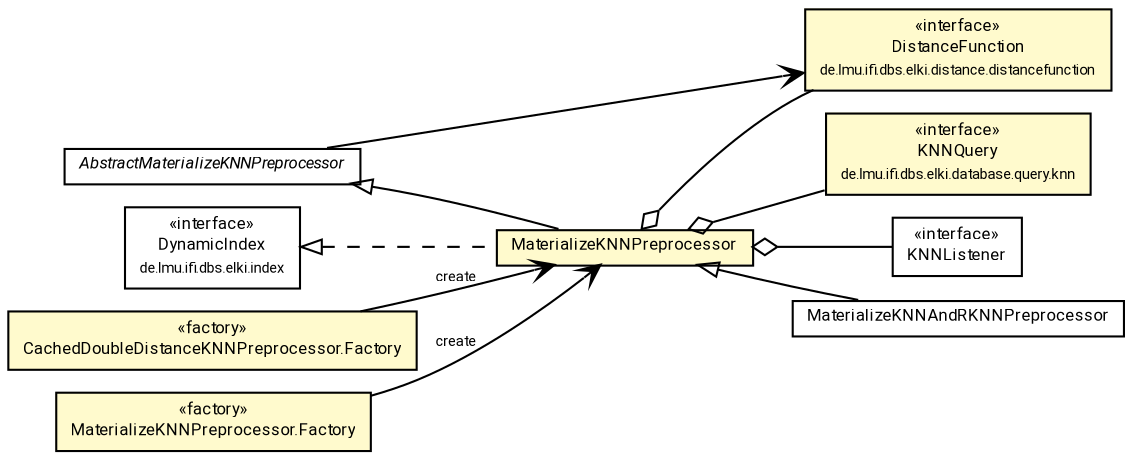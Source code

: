 #!/usr/local/bin/dot
#
# Class diagram 
# Generated by UMLGraph version R5_7_2-60-g0e99a6 (http://www.spinellis.gr/umlgraph/)
#

digraph G {
	graph [fontnames="svg"]
	edge [fontname="Roboto",fontsize=7,labelfontname="Roboto",labelfontsize=7,color="black"];
	node [fontname="Roboto",fontcolor="black",fontsize=8,shape=plaintext,margin=0,width=0,height=0];
	nodesep=0.15;
	ranksep=0.25;
	rankdir=LR;
	// de.lmu.ifi.dbs.elki.index.DynamicIndex
	c6801059 [label=<<table title="de.lmu.ifi.dbs.elki.index.DynamicIndex" border="0" cellborder="1" cellspacing="0" cellpadding="2" href="../../DynamicIndex.html" target="_parent">
		<tr><td><table border="0" cellspacing="0" cellpadding="1">
		<tr><td align="center" balign="center"> &#171;interface&#187; </td></tr>
		<tr><td align="center" balign="center"> <font face="Roboto">DynamicIndex</font> </td></tr>
		<tr><td align="center" balign="center"> <font face="Roboto" point-size="7.0">de.lmu.ifi.dbs.elki.index</font> </td></tr>
		</table></td></tr>
		</table>>, URL="../../DynamicIndex.html"];
	// de.lmu.ifi.dbs.elki.distance.distancefunction.DistanceFunction<O>
	c6801067 [label=<<table title="de.lmu.ifi.dbs.elki.distance.distancefunction.DistanceFunction" border="0" cellborder="1" cellspacing="0" cellpadding="2" bgcolor="LemonChiffon" href="../../../distance/distancefunction/DistanceFunction.html" target="_parent">
		<tr><td><table border="0" cellspacing="0" cellpadding="1">
		<tr><td align="center" balign="center"> &#171;interface&#187; </td></tr>
		<tr><td align="center" balign="center"> <font face="Roboto">DistanceFunction</font> </td></tr>
		<tr><td align="center" balign="center"> <font face="Roboto" point-size="7.0">de.lmu.ifi.dbs.elki.distance.distancefunction</font> </td></tr>
		</table></td></tr>
		</table>>, URL="../../../distance/distancefunction/DistanceFunction.html"];
	// de.lmu.ifi.dbs.elki.database.query.knn.KNNQuery<O>
	c6801094 [label=<<table title="de.lmu.ifi.dbs.elki.database.query.knn.KNNQuery" border="0" cellborder="1" cellspacing="0" cellpadding="2" bgcolor="LemonChiffon" href="../../../database/query/knn/KNNQuery.html" target="_parent">
		<tr><td><table border="0" cellspacing="0" cellpadding="1">
		<tr><td align="center" balign="center"> &#171;interface&#187; </td></tr>
		<tr><td align="center" balign="center"> <font face="Roboto">KNNQuery</font> </td></tr>
		<tr><td align="center" balign="center"> <font face="Roboto" point-size="7.0">de.lmu.ifi.dbs.elki.database.query.knn</font> </td></tr>
		</table></td></tr>
		</table>>, URL="../../../database/query/knn/KNNQuery.html"];
	// de.lmu.ifi.dbs.elki.index.preprocessed.knn.KNNListener
	c6802423 [label=<<table title="de.lmu.ifi.dbs.elki.index.preprocessed.knn.KNNListener" border="0" cellborder="1" cellspacing="0" cellpadding="2" href="KNNListener.html" target="_parent">
		<tr><td><table border="0" cellspacing="0" cellpadding="1">
		<tr><td align="center" balign="center"> &#171;interface&#187; </td></tr>
		<tr><td align="center" balign="center"> <font face="Roboto">KNNListener</font> </td></tr>
		</table></td></tr>
		</table>>, URL="KNNListener.html"];
	// de.lmu.ifi.dbs.elki.index.preprocessed.knn.MaterializeKNNPreprocessor<O>
	c6802431 [label=<<table title="de.lmu.ifi.dbs.elki.index.preprocessed.knn.MaterializeKNNPreprocessor" border="0" cellborder="1" cellspacing="0" cellpadding="2" bgcolor="lemonChiffon" href="MaterializeKNNPreprocessor.html" target="_parent">
		<tr><td><table border="0" cellspacing="0" cellpadding="1">
		<tr><td align="center" balign="center"> <font face="Roboto">MaterializeKNNPreprocessor</font> </td></tr>
		</table></td></tr>
		</table>>, URL="MaterializeKNNPreprocessor.html"];
	// de.lmu.ifi.dbs.elki.index.preprocessed.knn.MaterializeKNNPreprocessor.Factory<O>
	c6802432 [label=<<table title="de.lmu.ifi.dbs.elki.index.preprocessed.knn.MaterializeKNNPreprocessor.Factory" border="0" cellborder="1" cellspacing="0" cellpadding="2" bgcolor="LemonChiffon" href="MaterializeKNNPreprocessor.Factory.html" target="_parent">
		<tr><td><table border="0" cellspacing="0" cellpadding="1">
		<tr><td align="center" balign="center"> &#171;factory&#187; </td></tr>
		<tr><td align="center" balign="center"> <font face="Roboto">MaterializeKNNPreprocessor.Factory</font> </td></tr>
		</table></td></tr>
		</table>>, URL="MaterializeKNNPreprocessor.Factory.html"];
	// de.lmu.ifi.dbs.elki.index.preprocessed.knn.MaterializeKNNAndRKNNPreprocessor<O>
	c6802440 [label=<<table title="de.lmu.ifi.dbs.elki.index.preprocessed.knn.MaterializeKNNAndRKNNPreprocessor" border="0" cellborder="1" cellspacing="0" cellpadding="2" href="MaterializeKNNAndRKNNPreprocessor.html" target="_parent">
		<tr><td><table border="0" cellspacing="0" cellpadding="1">
		<tr><td align="center" balign="center"> <font face="Roboto">MaterializeKNNAndRKNNPreprocessor</font> </td></tr>
		</table></td></tr>
		</table>>, URL="MaterializeKNNAndRKNNPreprocessor.html"];
	// de.lmu.ifi.dbs.elki.index.preprocessed.knn.AbstractMaterializeKNNPreprocessor<O>
	c6802449 [label=<<table title="de.lmu.ifi.dbs.elki.index.preprocessed.knn.AbstractMaterializeKNNPreprocessor" border="0" cellborder="1" cellspacing="0" cellpadding="2" href="AbstractMaterializeKNNPreprocessor.html" target="_parent">
		<tr><td><table border="0" cellspacing="0" cellpadding="1">
		<tr><td align="center" balign="center"> <font face="Roboto"><i>AbstractMaterializeKNNPreprocessor</i></font> </td></tr>
		</table></td></tr>
		</table>>, URL="AbstractMaterializeKNNPreprocessor.html"];
	// de.lmu.ifi.dbs.elki.index.preprocessed.knn.CachedDoubleDistanceKNNPreprocessor.Factory<O>
	c6803069 [label=<<table title="de.lmu.ifi.dbs.elki.index.preprocessed.knn.CachedDoubleDistanceKNNPreprocessor.Factory" border="0" cellborder="1" cellspacing="0" cellpadding="2" bgcolor="LemonChiffon" href="CachedDoubleDistanceKNNPreprocessor.Factory.html" target="_parent">
		<tr><td><table border="0" cellspacing="0" cellpadding="1">
		<tr><td align="center" balign="center"> &#171;factory&#187; </td></tr>
		<tr><td align="center" balign="center"> <font face="Roboto">CachedDoubleDistanceKNNPreprocessor.Factory</font> </td></tr>
		</table></td></tr>
		</table>>, URL="CachedDoubleDistanceKNNPreprocessor.Factory.html"];
	// de.lmu.ifi.dbs.elki.index.preprocessed.knn.MaterializeKNNPreprocessor<O> extends de.lmu.ifi.dbs.elki.index.preprocessed.knn.AbstractMaterializeKNNPreprocessor<O>
	c6802449 -> c6802431 [arrowtail=empty,dir=back,weight=10];
	// de.lmu.ifi.dbs.elki.index.preprocessed.knn.MaterializeKNNPreprocessor<O> implements de.lmu.ifi.dbs.elki.index.DynamicIndex
	c6801059 -> c6802431 [arrowtail=empty,style=dashed,dir=back,weight=9];
	// de.lmu.ifi.dbs.elki.index.preprocessed.knn.MaterializeKNNPreprocessor<O> has de.lmu.ifi.dbs.elki.distance.distancefunction.DistanceFunction<O>
	c6802431 -> c6801067 [arrowhead=none,arrowtail=ediamond,dir=back,weight=4];
	// de.lmu.ifi.dbs.elki.index.preprocessed.knn.MaterializeKNNPreprocessor<O> has de.lmu.ifi.dbs.elki.database.query.knn.KNNQuery<O>
	c6802431 -> c6801094 [arrowhead=none,arrowtail=ediamond,dir=back,weight=4];
	// de.lmu.ifi.dbs.elki.index.preprocessed.knn.MaterializeKNNPreprocessor<O> has de.lmu.ifi.dbs.elki.index.preprocessed.knn.KNNListener
	c6802431 -> c6802423 [arrowhead=none,arrowtail=ediamond,dir=back,weight=4];
	// de.lmu.ifi.dbs.elki.index.preprocessed.knn.MaterializeKNNPreprocessor.Factory<O> navassoc de.lmu.ifi.dbs.elki.index.preprocessed.knn.MaterializeKNNPreprocessor<O>
	c6802432 -> c6802431 [arrowhead=open,weight=1,label="create"];
	// de.lmu.ifi.dbs.elki.index.preprocessed.knn.MaterializeKNNAndRKNNPreprocessor<O> extends de.lmu.ifi.dbs.elki.index.preprocessed.knn.MaterializeKNNPreprocessor<O>
	c6802431 -> c6802440 [arrowtail=empty,dir=back,weight=10];
	// de.lmu.ifi.dbs.elki.index.preprocessed.knn.CachedDoubleDistanceKNNPreprocessor.Factory<O> navassoc de.lmu.ifi.dbs.elki.index.preprocessed.knn.MaterializeKNNPreprocessor<O>
	c6803069 -> c6802431 [arrowhead=open,weight=1,label="create"];
	// de.lmu.ifi.dbs.elki.index.preprocessed.knn.AbstractMaterializeKNNPreprocessor<O> navassoc de.lmu.ifi.dbs.elki.distance.distancefunction.DistanceFunction<O>
	c6802449 -> c6801067 [arrowhead=open,weight=1];
}

